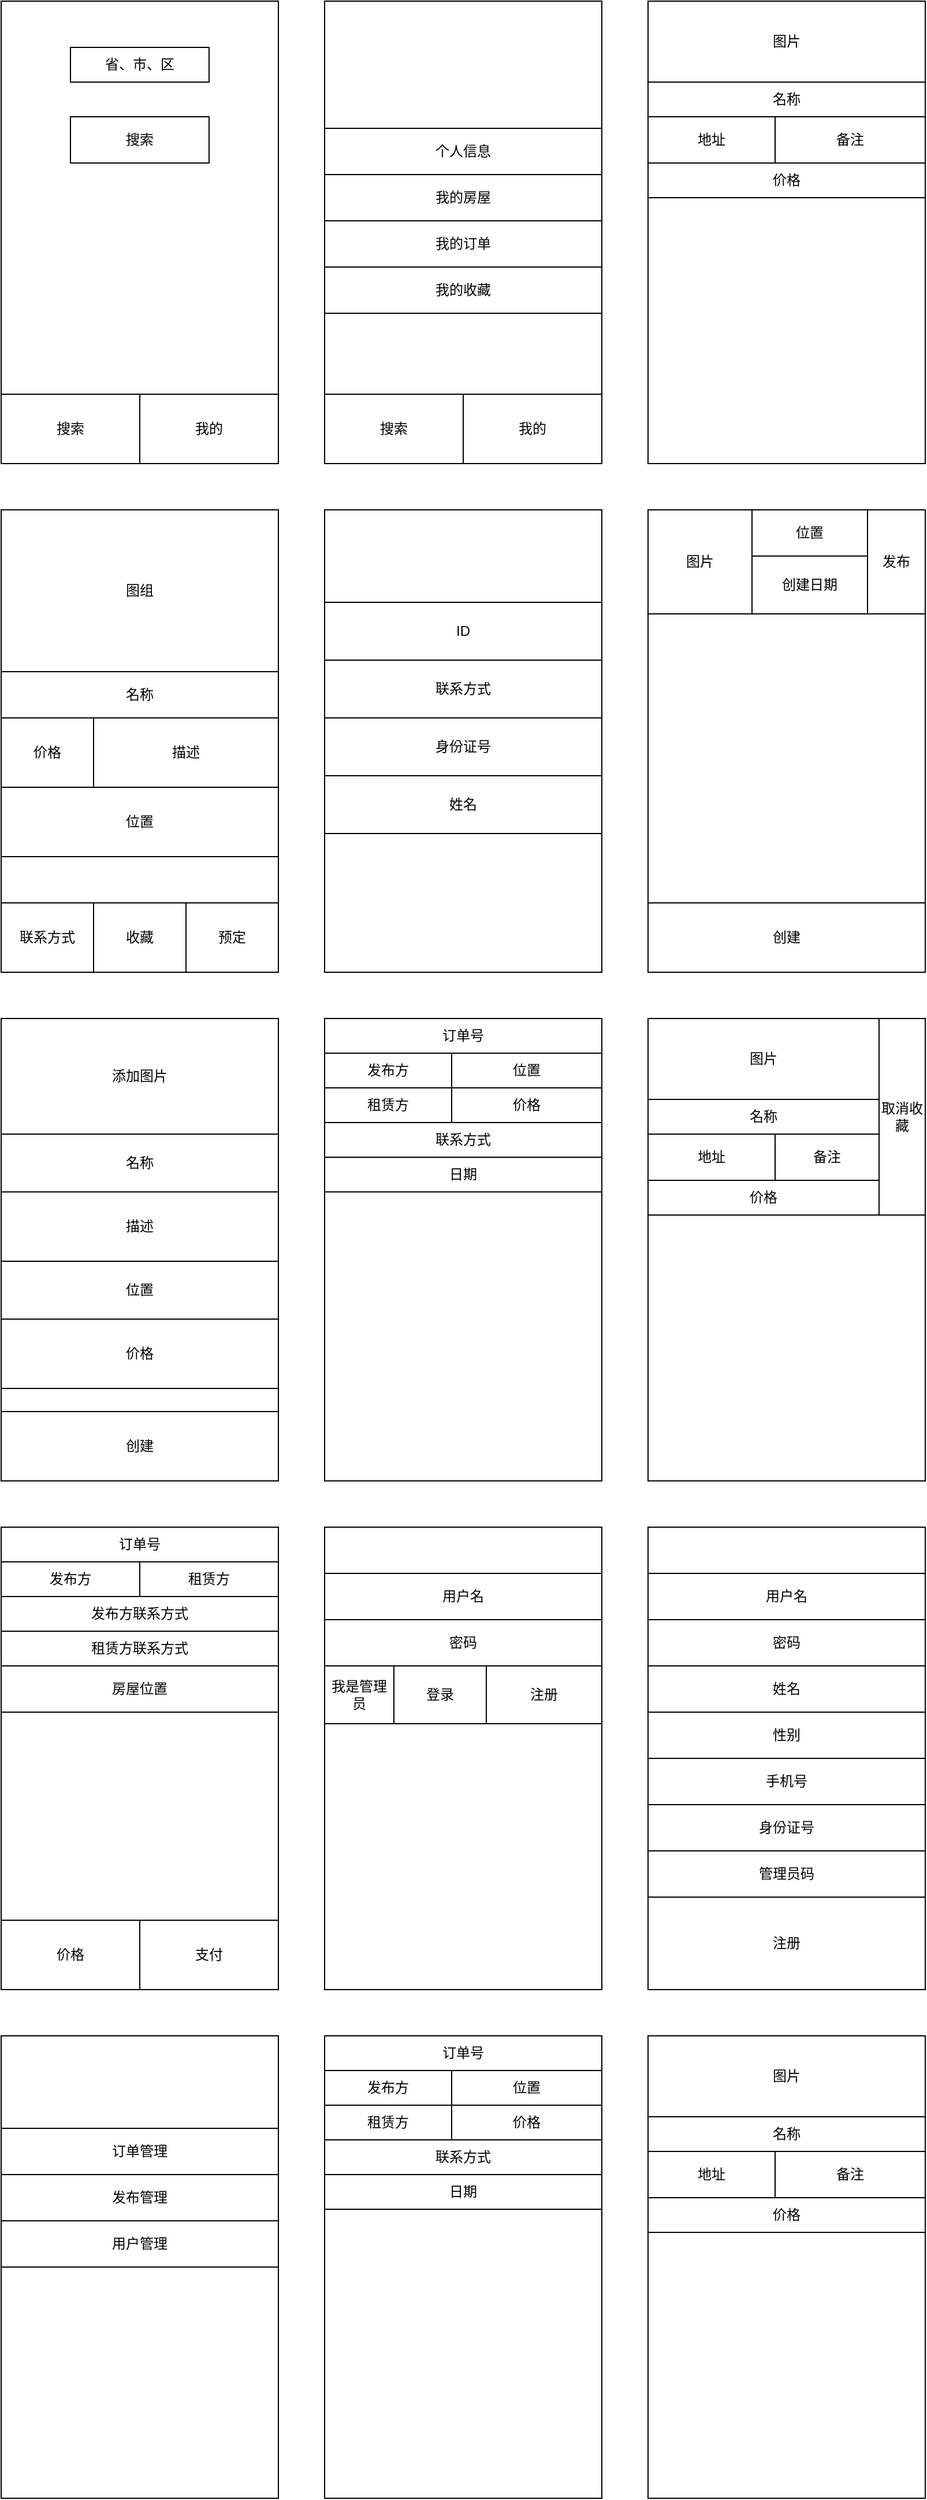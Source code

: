 <mxfile version="13.6.6" type="device"><diagram id="VBv0Z3gVdzElxyPrQrWc" name="第 1 页"><mxGraphModel dx="996" dy="585" grid="1" gridSize="10" guides="1" tooltips="1" connect="1" arrows="1" fold="1" page="1" pageScale="1" pageWidth="827" pageHeight="1169" math="0" shadow="0"><root><mxCell id="0"/><mxCell id="1" parent="0"/><mxCell id="zvYm8tiexDk_l3UVZnyh-1" value="" style="rounded=0;whiteSpace=wrap;html=1;" vertex="1" parent="1"><mxGeometry width="240" height="400" as="geometry"/></mxCell><mxCell id="zvYm8tiexDk_l3UVZnyh-2" value="搜索" style="rounded=0;whiteSpace=wrap;html=1;" vertex="1" parent="1"><mxGeometry y="340" width="120" height="60" as="geometry"/></mxCell><mxCell id="zvYm8tiexDk_l3UVZnyh-3" value="我的" style="rounded=0;whiteSpace=wrap;html=1;" vertex="1" parent="1"><mxGeometry x="120" y="340" width="120" height="60" as="geometry"/></mxCell><mxCell id="zvYm8tiexDk_l3UVZnyh-4" value="省、市、区" style="rounded=0;whiteSpace=wrap;html=1;" vertex="1" parent="1"><mxGeometry x="60" y="40" width="120" height="30" as="geometry"/></mxCell><mxCell id="zvYm8tiexDk_l3UVZnyh-6" value="搜索" style="rounded=0;whiteSpace=wrap;html=1;" vertex="1" parent="1"><mxGeometry x="60" y="100" width="120" height="40" as="geometry"/></mxCell><mxCell id="zvYm8tiexDk_l3UVZnyh-8" value="" style="rounded=0;whiteSpace=wrap;html=1;" vertex="1" parent="1"><mxGeometry x="280" width="240" height="400" as="geometry"/></mxCell><mxCell id="zvYm8tiexDk_l3UVZnyh-9" value="搜索" style="rounded=0;whiteSpace=wrap;html=1;" vertex="1" parent="1"><mxGeometry x="280" y="340" width="120" height="60" as="geometry"/></mxCell><mxCell id="zvYm8tiexDk_l3UVZnyh-10" value="我的" style="rounded=0;whiteSpace=wrap;html=1;" vertex="1" parent="1"><mxGeometry x="400" y="340" width="120" height="60" as="geometry"/></mxCell><mxCell id="zvYm8tiexDk_l3UVZnyh-14" value="我的房屋" style="rounded=0;whiteSpace=wrap;html=1;" vertex="1" parent="1"><mxGeometry x="280" y="150" width="240" height="40" as="geometry"/></mxCell><mxCell id="zvYm8tiexDk_l3UVZnyh-15" value="我的订单" style="rounded=0;whiteSpace=wrap;html=1;" vertex="1" parent="1"><mxGeometry x="280" y="190" width="240" height="40" as="geometry"/></mxCell><mxCell id="zvYm8tiexDk_l3UVZnyh-16" value="我的收藏" style="rounded=0;whiteSpace=wrap;html=1;" vertex="1" parent="1"><mxGeometry x="280" y="230" width="240" height="40" as="geometry"/></mxCell><mxCell id="zvYm8tiexDk_l3UVZnyh-17" value="个人信息" style="rounded=0;whiteSpace=wrap;html=1;" vertex="1" parent="1"><mxGeometry x="280" y="110" width="240" height="40" as="geometry"/></mxCell><mxCell id="zvYm8tiexDk_l3UVZnyh-18" value="" style="rounded=0;whiteSpace=wrap;html=1;" vertex="1" parent="1"><mxGeometry x="560" width="240" height="400" as="geometry"/></mxCell><mxCell id="zvYm8tiexDk_l3UVZnyh-19" value="" style="rounded=0;whiteSpace=wrap;html=1;" vertex="1" parent="1"><mxGeometry x="560" width="240" height="170" as="geometry"/></mxCell><mxCell id="zvYm8tiexDk_l3UVZnyh-20" value="图片" style="rounded=0;whiteSpace=wrap;html=1;" vertex="1" parent="1"><mxGeometry x="560" width="240" height="70" as="geometry"/></mxCell><mxCell id="zvYm8tiexDk_l3UVZnyh-21" value="名称" style="rounded=0;whiteSpace=wrap;html=1;" vertex="1" parent="1"><mxGeometry x="560" y="70" width="240" height="30" as="geometry"/></mxCell><mxCell id="zvYm8tiexDk_l3UVZnyh-22" value="地址" style="rounded=0;whiteSpace=wrap;html=1;" vertex="1" parent="1"><mxGeometry x="560" y="100" width="110" height="40" as="geometry"/></mxCell><mxCell id="zvYm8tiexDk_l3UVZnyh-23" value="价格" style="rounded=0;whiteSpace=wrap;html=1;" vertex="1" parent="1"><mxGeometry x="560" y="140" width="240" height="30" as="geometry"/></mxCell><mxCell id="zvYm8tiexDk_l3UVZnyh-24" value="备注" style="rounded=0;whiteSpace=wrap;html=1;" vertex="1" parent="1"><mxGeometry x="670" y="100" width="130" height="40" as="geometry"/></mxCell><mxCell id="zvYm8tiexDk_l3UVZnyh-25" value="" style="rounded=0;whiteSpace=wrap;html=1;" vertex="1" parent="1"><mxGeometry y="440" width="240" height="400" as="geometry"/></mxCell><mxCell id="zvYm8tiexDk_l3UVZnyh-26" value="图组" style="rounded=0;whiteSpace=wrap;html=1;" vertex="1" parent="1"><mxGeometry y="440" width="240" height="140" as="geometry"/></mxCell><mxCell id="zvYm8tiexDk_l3UVZnyh-27" value="名称" style="rounded=0;whiteSpace=wrap;html=1;" vertex="1" parent="1"><mxGeometry y="580" width="240" height="40" as="geometry"/></mxCell><mxCell id="zvYm8tiexDk_l3UVZnyh-28" value="描述" style="rounded=0;whiteSpace=wrap;html=1;" vertex="1" parent="1"><mxGeometry x="80" y="620" width="160" height="60" as="geometry"/></mxCell><mxCell id="zvYm8tiexDk_l3UVZnyh-29" value="价格" style="rounded=0;whiteSpace=wrap;html=1;" vertex="1" parent="1"><mxGeometry y="620" width="80" height="60" as="geometry"/></mxCell><mxCell id="zvYm8tiexDk_l3UVZnyh-30" value="位置" style="rounded=0;whiteSpace=wrap;html=1;" vertex="1" parent="1"><mxGeometry y="680" width="240" height="60" as="geometry"/></mxCell><mxCell id="zvYm8tiexDk_l3UVZnyh-31" value="联系方式" style="rounded=0;whiteSpace=wrap;html=1;" vertex="1" parent="1"><mxGeometry y="780" width="80" height="60" as="geometry"/></mxCell><mxCell id="zvYm8tiexDk_l3UVZnyh-32" value="收藏" style="rounded=0;whiteSpace=wrap;html=1;" vertex="1" parent="1"><mxGeometry x="80" y="780" width="80" height="60" as="geometry"/></mxCell><mxCell id="zvYm8tiexDk_l3UVZnyh-33" value="预定" style="rounded=0;whiteSpace=wrap;html=1;" vertex="1" parent="1"><mxGeometry x="160" y="780" width="80" height="60" as="geometry"/></mxCell><mxCell id="zvYm8tiexDk_l3UVZnyh-34" value="" style="rounded=0;whiteSpace=wrap;html=1;" vertex="1" parent="1"><mxGeometry x="280" y="440" width="240" height="400" as="geometry"/></mxCell><mxCell id="zvYm8tiexDk_l3UVZnyh-35" value="ID" style="rounded=0;whiteSpace=wrap;html=1;" vertex="1" parent="1"><mxGeometry x="280" y="520" width="240" height="50" as="geometry"/></mxCell><mxCell id="zvYm8tiexDk_l3UVZnyh-36" value="联系方式" style="rounded=0;whiteSpace=wrap;html=1;" vertex="1" parent="1"><mxGeometry x="280" y="570" width="240" height="50" as="geometry"/></mxCell><mxCell id="zvYm8tiexDk_l3UVZnyh-37" value="身份证号" style="rounded=0;whiteSpace=wrap;html=1;" vertex="1" parent="1"><mxGeometry x="280" y="620" width="240" height="50" as="geometry"/></mxCell><mxCell id="zvYm8tiexDk_l3UVZnyh-38" value="姓名" style="rounded=0;whiteSpace=wrap;html=1;" vertex="1" parent="1"><mxGeometry x="280" y="670" width="240" height="50" as="geometry"/></mxCell><mxCell id="zvYm8tiexDk_l3UVZnyh-39" value="" style="rounded=0;whiteSpace=wrap;html=1;" vertex="1" parent="1"><mxGeometry x="560" y="440" width="240" height="400" as="geometry"/></mxCell><mxCell id="zvYm8tiexDk_l3UVZnyh-40" value="创建" style="rounded=0;whiteSpace=wrap;html=1;" vertex="1" parent="1"><mxGeometry x="560" y="780" width="240" height="60" as="geometry"/></mxCell><mxCell id="zvYm8tiexDk_l3UVZnyh-41" value="" style="rounded=0;whiteSpace=wrap;html=1;" vertex="1" parent="1"><mxGeometry x="560" y="440" width="240" height="90" as="geometry"/></mxCell><mxCell id="zvYm8tiexDk_l3UVZnyh-43" value="图片" style="rounded=0;whiteSpace=wrap;html=1;" vertex="1" parent="1"><mxGeometry x="560" y="440" width="90" height="90" as="geometry"/></mxCell><mxCell id="zvYm8tiexDk_l3UVZnyh-44" value="位置" style="rounded=0;whiteSpace=wrap;html=1;" vertex="1" parent="1"><mxGeometry x="650" y="440" width="100" height="40" as="geometry"/></mxCell><mxCell id="zvYm8tiexDk_l3UVZnyh-45" value="创建日期" style="rounded=0;whiteSpace=wrap;html=1;" vertex="1" parent="1"><mxGeometry x="650" y="480" width="100" height="50" as="geometry"/></mxCell><mxCell id="zvYm8tiexDk_l3UVZnyh-46" value="" style="rounded=0;whiteSpace=wrap;html=1;" vertex="1" parent="1"><mxGeometry y="880" width="240" height="400" as="geometry"/></mxCell><mxCell id="zvYm8tiexDk_l3UVZnyh-47" value="创建" style="rounded=0;whiteSpace=wrap;html=1;" vertex="1" parent="1"><mxGeometry y="1220" width="240" height="60" as="geometry"/></mxCell><mxCell id="zvYm8tiexDk_l3UVZnyh-48" value="添加图片" style="rounded=0;whiteSpace=wrap;html=1;" vertex="1" parent="1"><mxGeometry y="880" width="240" height="100" as="geometry"/></mxCell><mxCell id="zvYm8tiexDk_l3UVZnyh-49" value="名称" style="rounded=0;whiteSpace=wrap;html=1;" vertex="1" parent="1"><mxGeometry y="980" width="240" height="50" as="geometry"/></mxCell><mxCell id="zvYm8tiexDk_l3UVZnyh-50" value="描述" style="rounded=0;whiteSpace=wrap;html=1;" vertex="1" parent="1"><mxGeometry y="1030" width="240" height="60" as="geometry"/></mxCell><mxCell id="zvYm8tiexDk_l3UVZnyh-51" value="位置" style="rounded=0;whiteSpace=wrap;html=1;" vertex="1" parent="1"><mxGeometry y="1090" width="240" height="50" as="geometry"/></mxCell><mxCell id="zvYm8tiexDk_l3UVZnyh-52" value="价格" style="rounded=0;whiteSpace=wrap;html=1;" vertex="1" parent="1"><mxGeometry y="1140" width="240" height="60" as="geometry"/></mxCell><mxCell id="zvYm8tiexDk_l3UVZnyh-53" value="" style="rounded=0;whiteSpace=wrap;html=1;" vertex="1" parent="1"><mxGeometry x="280" y="880" width="240" height="400" as="geometry"/></mxCell><mxCell id="zvYm8tiexDk_l3UVZnyh-54" value="发布" style="rounded=0;whiteSpace=wrap;html=1;" vertex="1" parent="1"><mxGeometry x="750" y="440" width="50" height="90" as="geometry"/></mxCell><mxCell id="zvYm8tiexDk_l3UVZnyh-56" value="" style="rounded=0;whiteSpace=wrap;html=1;" vertex="1" parent="1"><mxGeometry x="280" y="880" width="240" height="150" as="geometry"/></mxCell><mxCell id="zvYm8tiexDk_l3UVZnyh-57" value="订单号" style="rounded=0;whiteSpace=wrap;html=1;" vertex="1" parent="1"><mxGeometry x="280" y="880" width="240" height="30" as="geometry"/></mxCell><mxCell id="zvYm8tiexDk_l3UVZnyh-58" value="发布方" style="rounded=0;whiteSpace=wrap;html=1;" vertex="1" parent="1"><mxGeometry x="280" y="910" width="110" height="30" as="geometry"/></mxCell><mxCell id="zvYm8tiexDk_l3UVZnyh-59" value="租赁方" style="rounded=0;whiteSpace=wrap;html=1;" vertex="1" parent="1"><mxGeometry x="280" y="940" width="110" height="30" as="geometry"/></mxCell><mxCell id="zvYm8tiexDk_l3UVZnyh-61" value="位置" style="rounded=0;whiteSpace=wrap;html=1;" vertex="1" parent="1"><mxGeometry x="390" y="910" width="130" height="30" as="geometry"/></mxCell><mxCell id="zvYm8tiexDk_l3UVZnyh-62" value="价格" style="rounded=0;whiteSpace=wrap;html=1;" vertex="1" parent="1"><mxGeometry x="390" y="940" width="130" height="30" as="geometry"/></mxCell><mxCell id="zvYm8tiexDk_l3UVZnyh-63" value="日期" style="rounded=0;whiteSpace=wrap;html=1;" vertex="1" parent="1"><mxGeometry x="280" y="1000" width="240" height="30" as="geometry"/></mxCell><mxCell id="zvYm8tiexDk_l3UVZnyh-64" value="" style="rounded=0;whiteSpace=wrap;html=1;" vertex="1" parent="1"><mxGeometry x="560" y="880" width="240" height="400" as="geometry"/></mxCell><mxCell id="zvYm8tiexDk_l3UVZnyh-65" value="" style="rounded=0;whiteSpace=wrap;html=1;" vertex="1" parent="1"><mxGeometry x="560" y="880" width="200" height="170" as="geometry"/></mxCell><mxCell id="zvYm8tiexDk_l3UVZnyh-66" value="图片" style="rounded=0;whiteSpace=wrap;html=1;" vertex="1" parent="1"><mxGeometry x="560" y="880" width="200" height="70" as="geometry"/></mxCell><mxCell id="zvYm8tiexDk_l3UVZnyh-67" value="名称" style="rounded=0;whiteSpace=wrap;html=1;" vertex="1" parent="1"><mxGeometry x="560" y="950" width="200" height="30" as="geometry"/></mxCell><mxCell id="zvYm8tiexDk_l3UVZnyh-68" value="地址" style="rounded=0;whiteSpace=wrap;html=1;" vertex="1" parent="1"><mxGeometry x="560" y="980" width="110" height="40" as="geometry"/></mxCell><mxCell id="zvYm8tiexDk_l3UVZnyh-69" value="价格" style="rounded=0;whiteSpace=wrap;html=1;" vertex="1" parent="1"><mxGeometry x="560" y="1020" width="200" height="30" as="geometry"/></mxCell><mxCell id="zvYm8tiexDk_l3UVZnyh-70" value="备注" style="rounded=0;whiteSpace=wrap;html=1;" vertex="1" parent="1"><mxGeometry x="670" y="980" width="90" height="40" as="geometry"/></mxCell><mxCell id="zvYm8tiexDk_l3UVZnyh-71" value="" style="rounded=0;whiteSpace=wrap;html=1;" vertex="1" parent="1"><mxGeometry y="1320" width="240" height="400" as="geometry"/></mxCell><mxCell id="zvYm8tiexDk_l3UVZnyh-72" value="订单号" style="rounded=0;whiteSpace=wrap;html=1;" vertex="1" parent="1"><mxGeometry y="1320" width="240" height="30" as="geometry"/></mxCell><mxCell id="zvYm8tiexDk_l3UVZnyh-73" value="" style="rounded=0;whiteSpace=wrap;html=1;" vertex="1" parent="1"><mxGeometry y="1350" width="240" height="130" as="geometry"/></mxCell><mxCell id="zvYm8tiexDk_l3UVZnyh-75" value="发布方" style="rounded=0;whiteSpace=wrap;html=1;" vertex="1" parent="1"><mxGeometry y="1350" width="120" height="30" as="geometry"/></mxCell><mxCell id="zvYm8tiexDk_l3UVZnyh-76" value="联系方式" style="rounded=0;whiteSpace=wrap;html=1;" vertex="1" parent="1"><mxGeometry x="280" y="970" width="240" height="30" as="geometry"/></mxCell><mxCell id="zvYm8tiexDk_l3UVZnyh-78" value="租赁方" style="rounded=0;whiteSpace=wrap;html=1;" vertex="1" parent="1"><mxGeometry x="120" y="1350" width="120" height="30" as="geometry"/></mxCell><mxCell id="zvYm8tiexDk_l3UVZnyh-79" value="发布方联系方式" style="rounded=0;whiteSpace=wrap;html=1;" vertex="1" parent="1"><mxGeometry y="1380" width="240" height="30" as="geometry"/></mxCell><mxCell id="zvYm8tiexDk_l3UVZnyh-80" value="租赁方联系方式" style="rounded=0;whiteSpace=wrap;html=1;" vertex="1" parent="1"><mxGeometry y="1410" width="240" height="30" as="geometry"/></mxCell><mxCell id="zvYm8tiexDk_l3UVZnyh-81" value="房屋位置" style="rounded=0;whiteSpace=wrap;html=1;" vertex="1" parent="1"><mxGeometry y="1440" width="240" height="40" as="geometry"/></mxCell><mxCell id="zvYm8tiexDk_l3UVZnyh-82" value="价格" style="rounded=0;whiteSpace=wrap;html=1;" vertex="1" parent="1"><mxGeometry y="1660" width="120" height="60" as="geometry"/></mxCell><mxCell id="zvYm8tiexDk_l3UVZnyh-83" value="支付" style="rounded=0;whiteSpace=wrap;html=1;" vertex="1" parent="1"><mxGeometry x="120" y="1660" width="120" height="60" as="geometry"/></mxCell><mxCell id="zvYm8tiexDk_l3UVZnyh-84" value="取消收藏" style="rounded=0;whiteSpace=wrap;html=1;" vertex="1" parent="1"><mxGeometry x="760" y="880" width="40" height="170" as="geometry"/></mxCell><mxCell id="zvYm8tiexDk_l3UVZnyh-85" value="" style="rounded=0;whiteSpace=wrap;html=1;" vertex="1" parent="1"><mxGeometry x="280" y="1320" width="240" height="400" as="geometry"/></mxCell><mxCell id="zvYm8tiexDk_l3UVZnyh-86" value="用户名" style="rounded=0;whiteSpace=wrap;html=1;" vertex="1" parent="1"><mxGeometry x="280" y="1360" width="240" height="40" as="geometry"/></mxCell><mxCell id="zvYm8tiexDk_l3UVZnyh-87" value="密码" style="rounded=0;whiteSpace=wrap;html=1;" vertex="1" parent="1"><mxGeometry x="280" y="1400" width="240" height="40" as="geometry"/></mxCell><mxCell id="zvYm8tiexDk_l3UVZnyh-90" value="我是管理员" style="rounded=0;whiteSpace=wrap;html=1;" vertex="1" parent="1"><mxGeometry x="280" y="1440" width="60" height="50" as="geometry"/></mxCell><mxCell id="zvYm8tiexDk_l3UVZnyh-91" value="登录" style="rounded=0;whiteSpace=wrap;html=1;" vertex="1" parent="1"><mxGeometry x="340" y="1440" width="80" height="50" as="geometry"/></mxCell><mxCell id="zvYm8tiexDk_l3UVZnyh-92" value="注册" style="rounded=0;whiteSpace=wrap;html=1;" vertex="1" parent="1"><mxGeometry x="420" y="1440" width="100" height="50" as="geometry"/></mxCell><mxCell id="zvYm8tiexDk_l3UVZnyh-93" value="" style="rounded=0;whiteSpace=wrap;html=1;" vertex="1" parent="1"><mxGeometry x="560" y="1320" width="240" height="400" as="geometry"/></mxCell><mxCell id="zvYm8tiexDk_l3UVZnyh-94" value="用户名" style="rounded=0;whiteSpace=wrap;html=1;" vertex="1" parent="1"><mxGeometry x="560" y="1360" width="240" height="40" as="geometry"/></mxCell><mxCell id="zvYm8tiexDk_l3UVZnyh-95" value="密码" style="rounded=0;whiteSpace=wrap;html=1;" vertex="1" parent="1"><mxGeometry x="560" y="1400" width="240" height="40" as="geometry"/></mxCell><mxCell id="zvYm8tiexDk_l3UVZnyh-96" value="姓名" style="rounded=0;whiteSpace=wrap;html=1;" vertex="1" parent="1"><mxGeometry x="560" y="1440" width="240" height="40" as="geometry"/></mxCell><mxCell id="zvYm8tiexDk_l3UVZnyh-97" value="性别" style="rounded=0;whiteSpace=wrap;html=1;" vertex="1" parent="1"><mxGeometry x="560" y="1480" width="240" height="40" as="geometry"/></mxCell><mxCell id="zvYm8tiexDk_l3UVZnyh-98" value="手机号" style="rounded=0;whiteSpace=wrap;html=1;" vertex="1" parent="1"><mxGeometry x="560" y="1520" width="240" height="40" as="geometry"/></mxCell><mxCell id="zvYm8tiexDk_l3UVZnyh-99" value="身份证号" style="rounded=0;whiteSpace=wrap;html=1;" vertex="1" parent="1"><mxGeometry x="560" y="1560" width="240" height="40" as="geometry"/></mxCell><mxCell id="zvYm8tiexDk_l3UVZnyh-100" value="管理员码" style="rounded=0;whiteSpace=wrap;html=1;" vertex="1" parent="1"><mxGeometry x="560" y="1600" width="240" height="40" as="geometry"/></mxCell><mxCell id="zvYm8tiexDk_l3UVZnyh-101" value="注册" style="rounded=0;whiteSpace=wrap;html=1;" vertex="1" parent="1"><mxGeometry x="560" y="1640" width="240" height="80" as="geometry"/></mxCell><mxCell id="zvYm8tiexDk_l3UVZnyh-102" value="" style="rounded=0;whiteSpace=wrap;html=1;" vertex="1" parent="1"><mxGeometry y="1760" width="240" height="400" as="geometry"/></mxCell><mxCell id="zvYm8tiexDk_l3UVZnyh-103" value="订单管理" style="rounded=0;whiteSpace=wrap;html=1;" vertex="1" parent="1"><mxGeometry y="1840" width="240" height="40" as="geometry"/></mxCell><mxCell id="zvYm8tiexDk_l3UVZnyh-104" value="发布管理" style="rounded=0;whiteSpace=wrap;html=1;" vertex="1" parent="1"><mxGeometry y="1880" width="240" height="40" as="geometry"/></mxCell><mxCell id="zvYm8tiexDk_l3UVZnyh-105" value="用户管理" style="rounded=0;whiteSpace=wrap;html=1;" vertex="1" parent="1"><mxGeometry y="1920" width="240" height="40" as="geometry"/></mxCell><mxCell id="zvYm8tiexDk_l3UVZnyh-111" value="" style="rounded=0;whiteSpace=wrap;html=1;" vertex="1" parent="1"><mxGeometry x="280" y="1760" width="240" height="400" as="geometry"/></mxCell><mxCell id="zvYm8tiexDk_l3UVZnyh-112" value="订单号" style="rounded=0;whiteSpace=wrap;html=1;" vertex="1" parent="1"><mxGeometry x="280" y="1760" width="240" height="30" as="geometry"/></mxCell><mxCell id="zvYm8tiexDk_l3UVZnyh-113" value="发布方" style="rounded=0;whiteSpace=wrap;html=1;" vertex="1" parent="1"><mxGeometry x="280" y="1790" width="110" height="30" as="geometry"/></mxCell><mxCell id="zvYm8tiexDk_l3UVZnyh-114" value="位置" style="rounded=0;whiteSpace=wrap;html=1;" vertex="1" parent="1"><mxGeometry x="390" y="1790" width="130" height="30" as="geometry"/></mxCell><mxCell id="zvYm8tiexDk_l3UVZnyh-115" value="价格" style="rounded=0;whiteSpace=wrap;html=1;" vertex="1" parent="1"><mxGeometry x="390" y="1820" width="130" height="30" as="geometry"/></mxCell><mxCell id="zvYm8tiexDk_l3UVZnyh-116" value="日期" style="rounded=0;whiteSpace=wrap;html=1;" vertex="1" parent="1"><mxGeometry x="280" y="1880" width="240" height="30" as="geometry"/></mxCell><mxCell id="zvYm8tiexDk_l3UVZnyh-117" value="联系方式" style="rounded=0;whiteSpace=wrap;html=1;" vertex="1" parent="1"><mxGeometry x="280" y="1850" width="240" height="30" as="geometry"/></mxCell><mxCell id="zvYm8tiexDk_l3UVZnyh-119" value="租赁方" style="rounded=0;whiteSpace=wrap;html=1;" vertex="1" parent="1"><mxGeometry x="280" y="1820" width="110" height="30" as="geometry"/></mxCell><mxCell id="zvYm8tiexDk_l3UVZnyh-135" value="" style="rounded=0;whiteSpace=wrap;html=1;" vertex="1" parent="1"><mxGeometry x="560" y="1760" width="240" height="400" as="geometry"/></mxCell><mxCell id="zvYm8tiexDk_l3UVZnyh-136" value="" style="rounded=0;whiteSpace=wrap;html=1;" vertex="1" parent="1"><mxGeometry x="560" y="1760" width="240" height="170" as="geometry"/></mxCell><mxCell id="zvYm8tiexDk_l3UVZnyh-137" value="图片" style="rounded=0;whiteSpace=wrap;html=1;" vertex="1" parent="1"><mxGeometry x="560" y="1760" width="240" height="70" as="geometry"/></mxCell><mxCell id="zvYm8tiexDk_l3UVZnyh-138" value="名称" style="rounded=0;whiteSpace=wrap;html=1;" vertex="1" parent="1"><mxGeometry x="560" y="1830" width="240" height="30" as="geometry"/></mxCell><mxCell id="zvYm8tiexDk_l3UVZnyh-139" value="地址" style="rounded=0;whiteSpace=wrap;html=1;" vertex="1" parent="1"><mxGeometry x="560" y="1860" width="110" height="40" as="geometry"/></mxCell><mxCell id="zvYm8tiexDk_l3UVZnyh-140" value="价格" style="rounded=0;whiteSpace=wrap;html=1;" vertex="1" parent="1"><mxGeometry x="560" y="1900" width="240" height="30" as="geometry"/></mxCell><mxCell id="zvYm8tiexDk_l3UVZnyh-141" value="备注" style="rounded=0;whiteSpace=wrap;html=1;" vertex="1" parent="1"><mxGeometry x="670" y="1860" width="130" height="40" as="geometry"/></mxCell></root></mxGraphModel></diagram></mxfile>